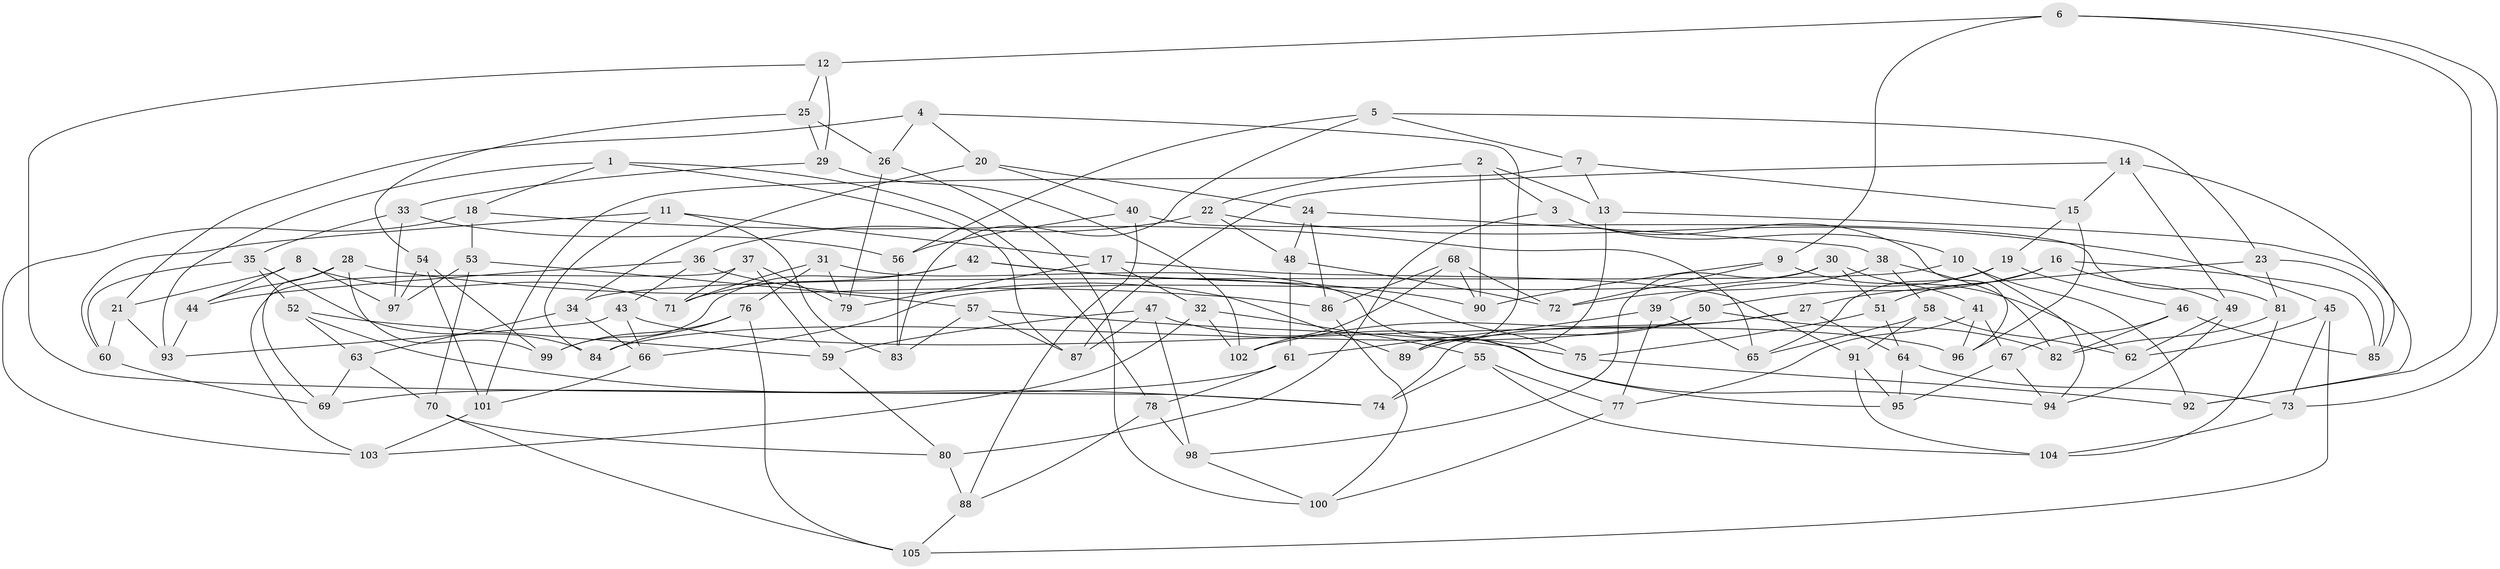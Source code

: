 // Generated by graph-tools (version 1.1) at 2025/57/03/09/25 04:57:00]
// undirected, 105 vertices, 210 edges
graph export_dot {
graph [start="1"]
  node [color=gray90,style=filled];
  1;
  2;
  3;
  4;
  5;
  6;
  7;
  8;
  9;
  10;
  11;
  12;
  13;
  14;
  15;
  16;
  17;
  18;
  19;
  20;
  21;
  22;
  23;
  24;
  25;
  26;
  27;
  28;
  29;
  30;
  31;
  32;
  33;
  34;
  35;
  36;
  37;
  38;
  39;
  40;
  41;
  42;
  43;
  44;
  45;
  46;
  47;
  48;
  49;
  50;
  51;
  52;
  53;
  54;
  55;
  56;
  57;
  58;
  59;
  60;
  61;
  62;
  63;
  64;
  65;
  66;
  67;
  68;
  69;
  70;
  71;
  72;
  73;
  74;
  75;
  76;
  77;
  78;
  79;
  80;
  81;
  82;
  83;
  84;
  85;
  86;
  87;
  88;
  89;
  90;
  91;
  92;
  93;
  94;
  95;
  96;
  97;
  98;
  99;
  100;
  101;
  102;
  103;
  104;
  105;
  1 -- 18;
  1 -- 87;
  1 -- 78;
  1 -- 93;
  2 -- 90;
  2 -- 22;
  2 -- 3;
  2 -- 13;
  3 -- 80;
  3 -- 96;
  3 -- 10;
  4 -- 89;
  4 -- 21;
  4 -- 20;
  4 -- 26;
  5 -- 56;
  5 -- 7;
  5 -- 23;
  5 -- 83;
  6 -- 73;
  6 -- 12;
  6 -- 9;
  6 -- 92;
  7 -- 101;
  7 -- 13;
  7 -- 15;
  8 -- 71;
  8 -- 21;
  8 -- 97;
  8 -- 44;
  9 -- 90;
  9 -- 62;
  9 -- 72;
  10 -- 34;
  10 -- 92;
  10 -- 94;
  11 -- 83;
  11 -- 84;
  11 -- 17;
  11 -- 60;
  12 -- 29;
  12 -- 25;
  12 -- 74;
  13 -- 92;
  13 -- 89;
  14 -- 85;
  14 -- 15;
  14 -- 49;
  14 -- 87;
  15 -- 96;
  15 -- 19;
  16 -- 50;
  16 -- 49;
  16 -- 51;
  16 -- 85;
  17 -- 91;
  17 -- 79;
  17 -- 32;
  18 -- 65;
  18 -- 103;
  18 -- 53;
  19 -- 39;
  19 -- 65;
  19 -- 46;
  20 -- 24;
  20 -- 40;
  20 -- 34;
  21 -- 93;
  21 -- 60;
  22 -- 48;
  22 -- 36;
  22 -- 45;
  23 -- 81;
  23 -- 27;
  23 -- 85;
  24 -- 38;
  24 -- 48;
  24 -- 86;
  25 -- 29;
  25 -- 26;
  25 -- 54;
  26 -- 100;
  26 -- 79;
  27 -- 64;
  27 -- 74;
  27 -- 102;
  28 -- 44;
  28 -- 69;
  28 -- 86;
  28 -- 99;
  29 -- 102;
  29 -- 33;
  30 -- 98;
  30 -- 66;
  30 -- 51;
  30 -- 41;
  31 -- 95;
  31 -- 79;
  31 -- 76;
  31 -- 71;
  32 -- 103;
  32 -- 55;
  32 -- 102;
  33 -- 56;
  33 -- 35;
  33 -- 97;
  34 -- 63;
  34 -- 66;
  35 -- 52;
  35 -- 84;
  35 -- 60;
  36 -- 44;
  36 -- 89;
  36 -- 43;
  37 -- 79;
  37 -- 103;
  37 -- 59;
  37 -- 71;
  38 -- 82;
  38 -- 72;
  38 -- 58;
  39 -- 77;
  39 -- 65;
  39 -- 61;
  40 -- 88;
  40 -- 81;
  40 -- 56;
  41 -- 67;
  41 -- 77;
  41 -- 96;
  42 -- 75;
  42 -- 90;
  42 -- 99;
  42 -- 71;
  43 -- 66;
  43 -- 93;
  43 -- 96;
  44 -- 93;
  45 -- 105;
  45 -- 73;
  45 -- 62;
  46 -- 67;
  46 -- 85;
  46 -- 82;
  47 -- 98;
  47 -- 94;
  47 -- 87;
  47 -- 59;
  48 -- 72;
  48 -- 61;
  49 -- 94;
  49 -- 62;
  50 -- 89;
  50 -- 82;
  50 -- 84;
  51 -- 75;
  51 -- 64;
  52 -- 63;
  52 -- 74;
  52 -- 59;
  53 -- 97;
  53 -- 57;
  53 -- 70;
  54 -- 97;
  54 -- 99;
  54 -- 101;
  55 -- 74;
  55 -- 77;
  55 -- 104;
  56 -- 83;
  57 -- 75;
  57 -- 87;
  57 -- 83;
  58 -- 91;
  58 -- 65;
  58 -- 62;
  59 -- 80;
  60 -- 69;
  61 -- 69;
  61 -- 78;
  63 -- 70;
  63 -- 69;
  64 -- 95;
  64 -- 73;
  66 -- 101;
  67 -- 94;
  67 -- 95;
  68 -- 102;
  68 -- 86;
  68 -- 90;
  68 -- 72;
  70 -- 105;
  70 -- 80;
  73 -- 104;
  75 -- 92;
  76 -- 99;
  76 -- 105;
  76 -- 84;
  77 -- 100;
  78 -- 98;
  78 -- 88;
  80 -- 88;
  81 -- 82;
  81 -- 104;
  86 -- 100;
  88 -- 105;
  91 -- 95;
  91 -- 104;
  98 -- 100;
  101 -- 103;
}
